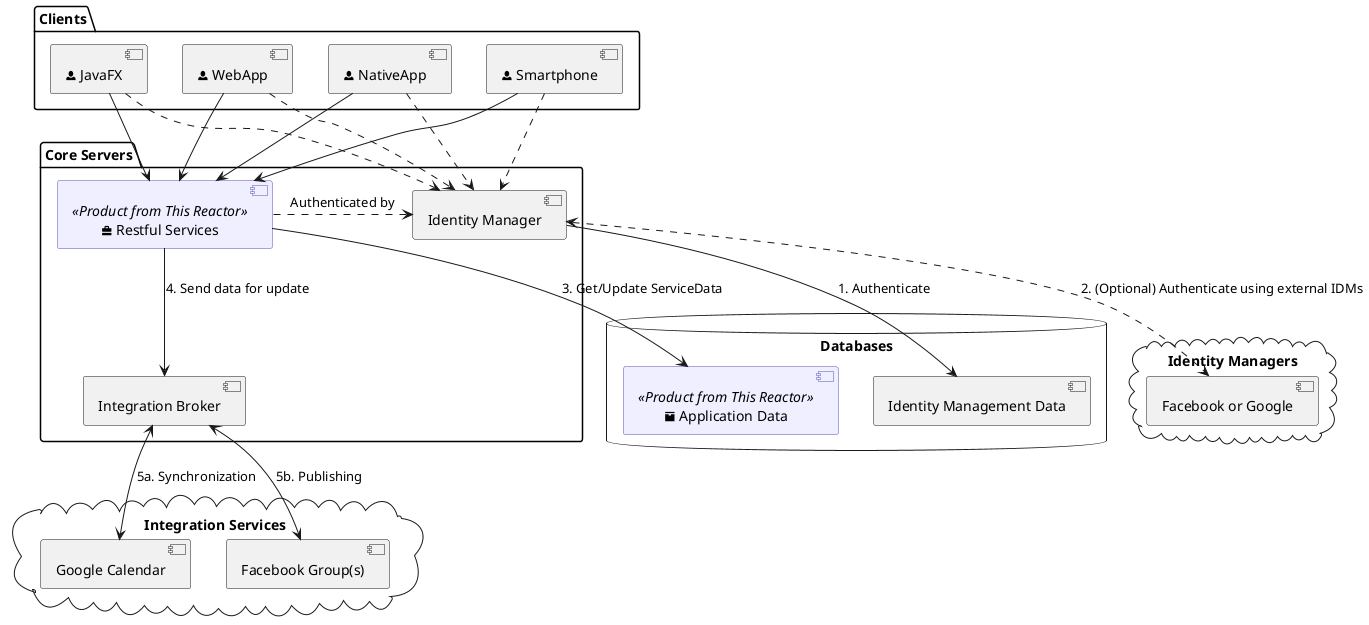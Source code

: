 @startuml

skinparam component {
    backgroundColor<<Product from This Reactor>> #efefff
    borderColor<<Product from This Reactor>> #5555BB
}

package "Clients" {
  [<&person> NativeApp] as nativeapp
  [<&person> WebApp] as angular
  [<&person> JavaFX] as javafx
  [<&person> Smartphone] as smartapp
}

package "Core Servers" {

        [<&briefcase> Restful Services] as restful <<Product from This Reactor>>
        [Identity Manager] as idm
        [Integration Broker] as integration
}

cloud "Identity Managers" {
    [Facebook or Google] as fb
}

database "Databases" {
  [Identity Management Data] as authdata
  [<&box> Application Data] as appdata <<Product from This Reactor>>
}

cloud "Integration Services" {
    [Google Calendar] as google_calendar
    [Facebook Group(s)] as fb_groups
}

[nativeapp] ..> [idm]
[angular] ..> [idm]
[javafx] ..> [idm]
[smartapp] ..> [idm]

[idm] -down-> [authdata] : 1. Authenticate
[idm] <..> [fb] : 2. (Optional) Authenticate using external IDMs
[restful] -down-> [integration] : 4. Send data for update

[integration] <-down-> [google_calendar] : 5a. Synchronization
[integration] <-down-> [fb_groups] : 5b. Publishing

[nativeapp] -> [restful]
[angular] -> [restful]
[javafx] -> [restful]
[smartapp] -> [restful]

[restful] -down-> [appdata] : 3. Get/Update ServiceData
[idm] <.right. [restful] : Authenticated by

@enduml